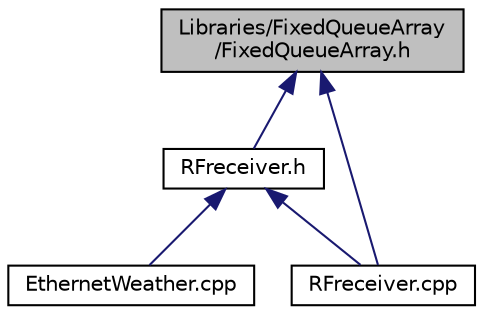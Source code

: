 digraph "Libraries/FixedQueueArray/FixedQueueArray.h"
{
  edge [fontname="Helvetica",fontsize="10",labelfontname="Helvetica",labelfontsize="10"];
  node [fontname="Helvetica",fontsize="10",shape=record];
  Node1 [label="Libraries/FixedQueueArray\l/FixedQueueArray.h",height=0.2,width=0.4,color="black", fillcolor="grey75", style="filled" fontcolor="black"];
  Node1 -> Node2 [dir="back",color="midnightblue",fontsize="10",style="solid",fontname="Helvetica"];
  Node2 [label="RFreceiver.h",height=0.2,width=0.4,color="black", fillcolor="white", style="filled",URL="$RFreceiver_8h.html"];
  Node2 -> Node3 [dir="back",color="midnightblue",fontsize="10",style="solid",fontname="Helvetica"];
  Node3 [label="EthernetWeather.cpp",height=0.2,width=0.4,color="black", fillcolor="white", style="filled",URL="$EthernetWeather_8cpp.html"];
  Node2 -> Node4 [dir="back",color="midnightblue",fontsize="10",style="solid",fontname="Helvetica"];
  Node4 [label="RFreceiver.cpp",height=0.2,width=0.4,color="black", fillcolor="white", style="filled",URL="$RFreceiver_8cpp.html"];
  Node1 -> Node4 [dir="back",color="midnightblue",fontsize="10",style="solid",fontname="Helvetica"];
}

